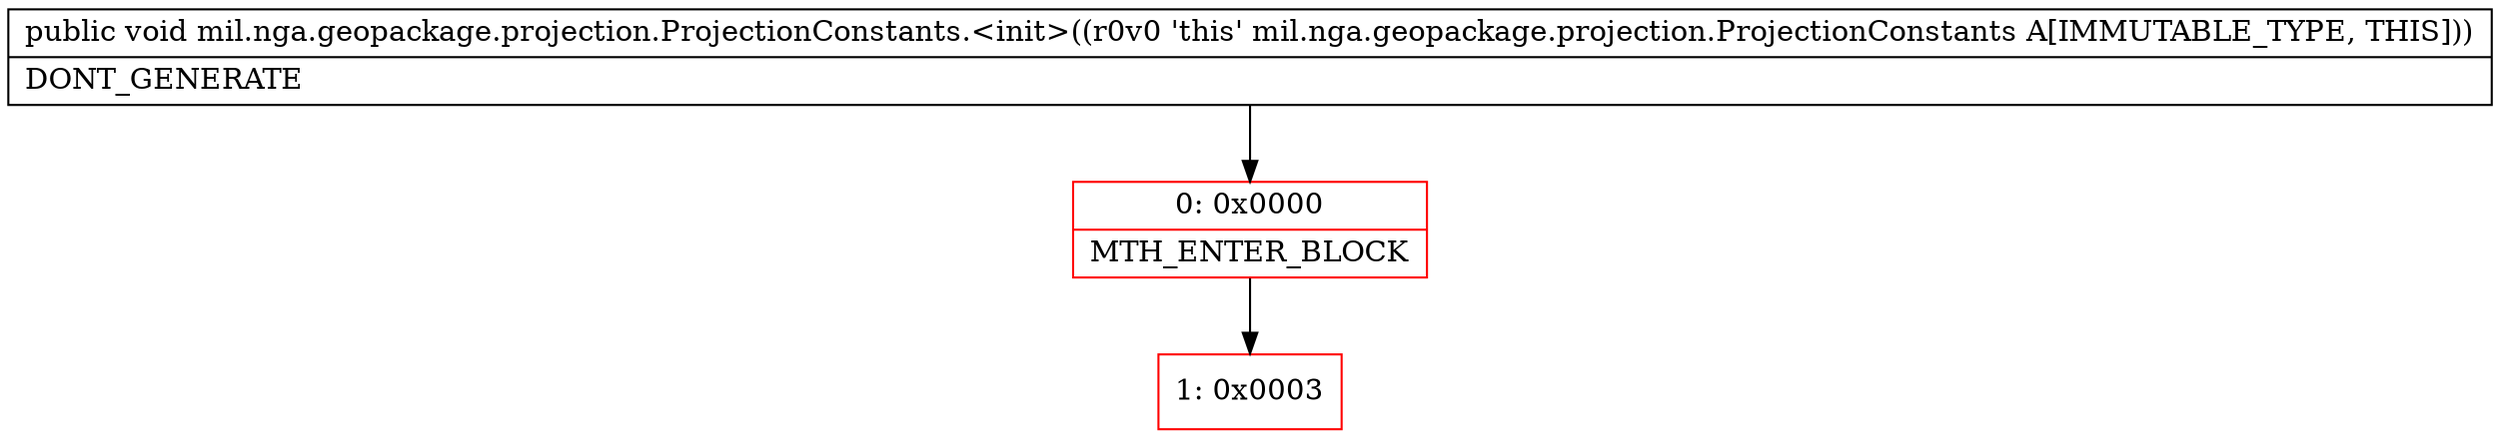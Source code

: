 digraph "CFG formil.nga.geopackage.projection.ProjectionConstants.\<init\>()V" {
subgraph cluster_Region_428236107 {
label = "R(0)";
node [shape=record,color=blue];
}
Node_0 [shape=record,color=red,label="{0\:\ 0x0000|MTH_ENTER_BLOCK\l}"];
Node_1 [shape=record,color=red,label="{1\:\ 0x0003}"];
MethodNode[shape=record,label="{public void mil.nga.geopackage.projection.ProjectionConstants.\<init\>((r0v0 'this' mil.nga.geopackage.projection.ProjectionConstants A[IMMUTABLE_TYPE, THIS]))  | DONT_GENERATE\l}"];
MethodNode -> Node_0;
Node_0 -> Node_1;
}

